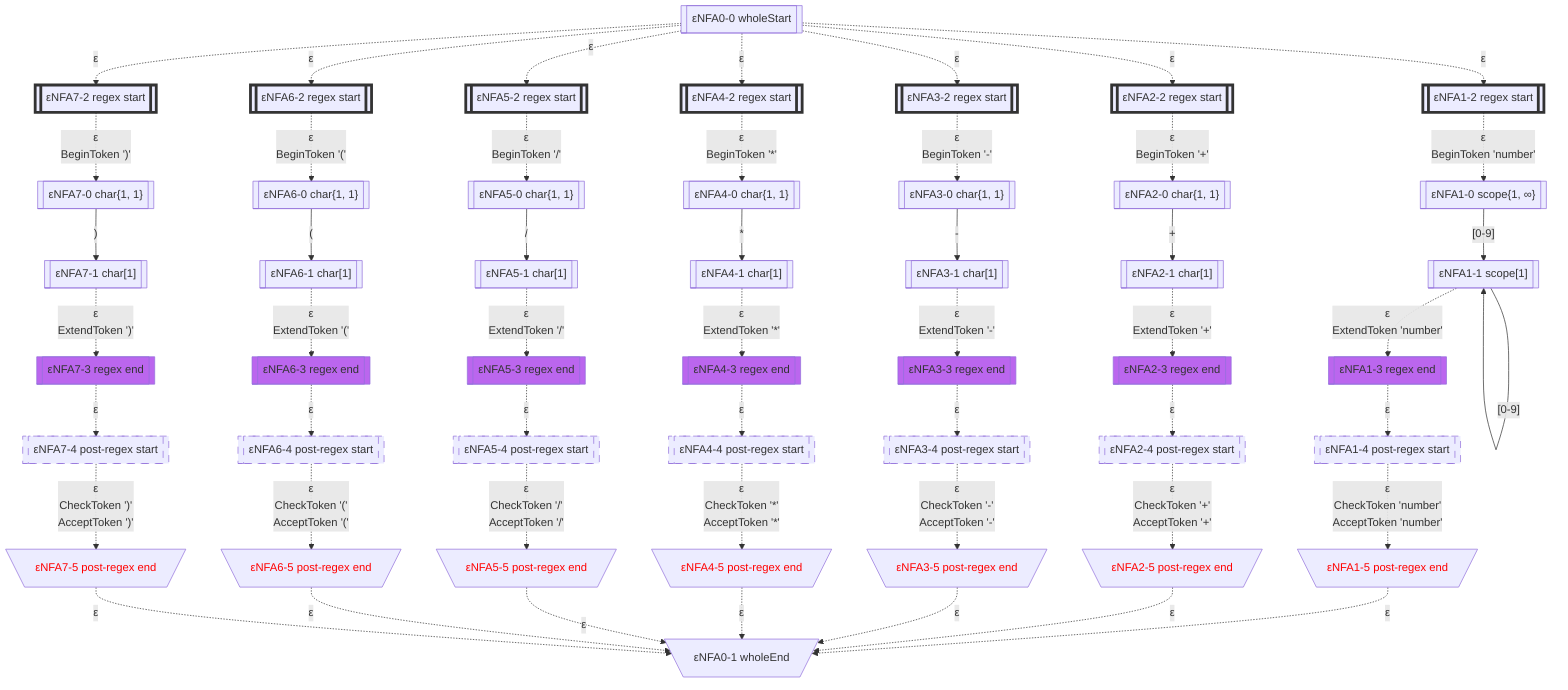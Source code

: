 flowchart
classDef c0001 color:#FF0000;
classDef c0010 stroke-dasharray: 10 10;
classDef c0011 stroke-dasharray: 10 10,color:#FF0000;
classDef c0100 fill:#BB66EE;
classDef c0101 fill:#BB66EE,color:#FF0000;
classDef c0110 fill:#BB66EE,stroke-dasharray: 10 10;
classDef c0111 fill:#BB66EE,stroke-dasharray: 10 10,color:#FF0000;
classDef c1000 stroke:#333,stroke-width:4px;
classDef c1001 stroke:#333,stroke-width:4px,color:#FF0000;
classDef c1010 stroke:#333,stroke-width:4px,stroke-dasharray: 10 10;
classDef c1011 stroke:#333,stroke-width:4px,stroke-dasharray: 10 10,color:#FF0000;
classDef c1100 stroke:#333,stroke-width:4px,fill:#BB66EE;
classDef c1101 stroke:#333,stroke-width:4px,fill:#BB66EE,color:#FF0000;
classDef c1110 stroke:#333,stroke-width:4px,fill:#BB66EE,stroke-dasharray: 10 10;
classDef c1111 stroke:#333,stroke-width:4px,fill:#BB66EE,stroke-dasharray: 10 10,color:#FF0000;
eNFA0_0_64636290[["εNFA0-0 wholeStart"]]
eNFA1_2_8097541[["εNFA1-2 regex start"]]
class eNFA1_2_8097541 c1000;
eNFA2_2_44855704[["εNFA2-2 regex start"]]
class eNFA2_2_44855704 c1000;
eNFA3_2_31719739[["εNFA3-2 regex start"]]
class eNFA3_2_31719739 c1000;
eNFA4_2_27365507[["εNFA4-2 regex start"]]
class eNFA4_2_27365507 c1000;
eNFA5_2_57656175[["εNFA5-2 regex start"]]
class eNFA5_2_57656175 c1000;
eNFA6_2_21913016[["εNFA6-2 regex start"]]
class eNFA6_2_21913016 c1000;
eNFA7_2_6883221[["εNFA7-2 regex start"]]
class eNFA7_2_6883221 c1000;
eNFA1_0_27440617[["εNFA1-0 scope{1, ∞}"]]
eNFA2_0_17792110[["εNFA2-0 char{1, 1}"]]
eNFA3_0_19162058[["εNFA3-0 char{1, 1}"]]
eNFA4_0_2013564[["εNFA4-0 char{1, 1}"]]
eNFA5_0_39638585[["εNFA5-0 char{1, 1}"]]
eNFA6_0_30123835[["εNFA6-0 char{1, 1}"]]
eNFA7_0_20670010[["εNFA7-0 char{1, 1}"]]
eNFA1_1_3048957[["εNFA1-1 scope[1]"]]
eNFA2_1_25911262[["εNFA2-1 char[1]"]]
eNFA3_1_38240801[["εNFA3-1 char[1]"]]
eNFA4_1_18122076[["εNFA4-1 char[1]"]]
eNFA5_1_21202951[["εNFA5-1 char[1]"]]
eNFA6_1_2679067[["εNFA6-1 char[1]"]]
eNFA7_1_51812368[["εNFA7-1 char[1]"]]
eNFA1_3_45638969[["εNFA1-3 regex end"]]
class eNFA1_3_45638969 c0100;
eNFA2_3_31874772[["εNFA2-3 regex end"]]
class eNFA2_3_31874772 c0100;
eNFA3_3_8622890[["εNFA3-3 regex end"]]
class eNFA3_3_8622890 c0100;
eNFA4_3_28880957[["εNFA4-3 regex end"]]
class eNFA4_3_28880957 c0100;
eNFA5_3_56608836[["εNFA5-3 regex end"]]
class eNFA5_3_56608836 c0100;
eNFA6_3_24111608[["εNFA6-3 regex end"]]
class eNFA6_3_24111608 c0100;
eNFA7_3_63658128[["εNFA7-3 regex end"]]
class eNFA7_3_63658128 c0100;
eNFA1_4_5769005[["εNFA1-4 post-regex start"]]
class eNFA1_4_5769005 c0010;
eNFA2_4_18437496[["εNFA2-4 post-regex start"]]
class eNFA2_4_18437496 c0010;
eNFA3_4_10497152[["εNFA3-4 post-regex start"]]
class eNFA3_4_10497152 c0010;
eNFA4_4_58602024[["εNFA4-4 post-regex start"]]
class eNFA4_4_58602024 c0010;
eNFA5_4_39717481[["εNFA5-4 post-regex start"]]
class eNFA5_4_39717481 c0010;
eNFA6_4_15677883[["εNFA6-4 post-regex start"]]
class eNFA6_4_15677883 c0010;
eNFA7_4_36052245[["εNFA7-4 post-regex start"]]
class eNFA7_4_36052245 c0010;
eNFA1_5_51921052[\"εNFA1-5 post-regex end"/]
class eNFA1_5_51921052 c0001;
eNFA2_5_1048160[\"εNFA2-5 post-regex end"/]
class eNFA2_5_1048160 c0001;
eNFA3_5_17042198[\"εNFA3-5 post-regex end"/]
class eNFA3_5_17042198 c0001;
eNFA4_5_44962972[\"εNFA4-5 post-regex end"/]
class eNFA4_5_44962972 c0001;
eNFA5_5_49143529[\"εNFA5-5 post-regex end"/]
class eNFA5_5_49143529 c0001;
eNFA6_5_62999416[\"εNFA6-5 post-regex end"/]
class eNFA6_5_62999416 c0001;
eNFA7_5_61948991[\"εNFA7-5 post-regex end"/]
class eNFA7_5_61948991 c0001;
eNFA0_1_9433441[\"εNFA0-1 wholeEnd"/]
eNFA0_0_64636290 -.->|"ε"|eNFA1_2_8097541
eNFA0_0_64636290 -.->|"ε"|eNFA2_2_44855704
eNFA0_0_64636290 -.->|"ε"|eNFA3_2_31719739
eNFA0_0_64636290 -.->|"ε"|eNFA4_2_27365507
eNFA0_0_64636290 -.->|"ε"|eNFA5_2_57656175
eNFA0_0_64636290 -.->|"ε"|eNFA6_2_21913016
eNFA0_0_64636290 -.->|"ε"|eNFA7_2_6883221
eNFA1_2_8097541 -.->|"ε
BeginToken 'number'"|eNFA1_0_27440617
eNFA2_2_44855704 -.->|"ε
BeginToken '+'"|eNFA2_0_17792110
eNFA3_2_31719739 -.->|"ε
BeginToken '-'"|eNFA3_0_19162058
eNFA4_2_27365507 -.->|"ε
BeginToken '*'"|eNFA4_0_2013564
eNFA5_2_57656175 -.->|"ε
BeginToken '/'"|eNFA5_0_39638585
eNFA6_2_21913016 -.->|"ε
BeginToken '('"|eNFA6_0_30123835
eNFA7_2_6883221 -.->|"ε
BeginToken ')'"|eNFA7_0_20670010
eNFA1_0_27440617 -->|"[0-9]"|eNFA1_1_3048957
eNFA2_0_17792110 -->|"+"|eNFA2_1_25911262
eNFA3_0_19162058 -->|"-"|eNFA3_1_38240801
eNFA4_0_2013564 -->|"*"|eNFA4_1_18122076
eNFA5_0_39638585 -->|"/"|eNFA5_1_21202951
eNFA6_0_30123835 -->|"("|eNFA6_1_2679067
eNFA7_0_20670010 -->|")"|eNFA7_1_51812368
eNFA1_1_3048957 -->|"[0-9]"|eNFA1_1_3048957
eNFA1_1_3048957 -.->|"ε
ExtendToken 'number'"|eNFA1_3_45638969
eNFA2_1_25911262 -.->|"ε
ExtendToken '+'"|eNFA2_3_31874772
eNFA3_1_38240801 -.->|"ε
ExtendToken '-'"|eNFA3_3_8622890
eNFA4_1_18122076 -.->|"ε
ExtendToken '*'"|eNFA4_3_28880957
eNFA5_1_21202951 -.->|"ε
ExtendToken '/'"|eNFA5_3_56608836
eNFA6_1_2679067 -.->|"ε
ExtendToken '('"|eNFA6_3_24111608
eNFA7_1_51812368 -.->|"ε
ExtendToken ')'"|eNFA7_3_63658128
eNFA1_3_45638969 -.->|"ε"|eNFA1_4_5769005
eNFA2_3_31874772 -.->|"ε"|eNFA2_4_18437496
eNFA3_3_8622890 -.->|"ε"|eNFA3_4_10497152
eNFA4_3_28880957 -.->|"ε"|eNFA4_4_58602024
eNFA5_3_56608836 -.->|"ε"|eNFA5_4_39717481
eNFA6_3_24111608 -.->|"ε"|eNFA6_4_15677883
eNFA7_3_63658128 -.->|"ε"|eNFA7_4_36052245
eNFA1_4_5769005 -.->|"ε
CheckToken 'number'
AcceptToken 'number'"|eNFA1_5_51921052
eNFA2_4_18437496 -.->|"ε
CheckToken '+'
AcceptToken '+'"|eNFA2_5_1048160
eNFA3_4_10497152 -.->|"ε
CheckToken '-'
AcceptToken '-'"|eNFA3_5_17042198
eNFA4_4_58602024 -.->|"ε
CheckToken '*'
AcceptToken '*'"|eNFA4_5_44962972
eNFA5_4_39717481 -.->|"ε
CheckToken '/'
AcceptToken '/'"|eNFA5_5_49143529
eNFA6_4_15677883 -.->|"ε
CheckToken '('
AcceptToken '('"|eNFA6_5_62999416
eNFA7_4_36052245 -.->|"ε
CheckToken ')'
AcceptToken ')'"|eNFA7_5_61948991
eNFA1_5_51921052 -.->|"ε"|eNFA0_1_9433441
eNFA2_5_1048160 -.->|"ε"|eNFA0_1_9433441
eNFA3_5_17042198 -.->|"ε"|eNFA0_1_9433441
eNFA4_5_44962972 -.->|"ε"|eNFA0_1_9433441
eNFA5_5_49143529 -.->|"ε"|eNFA0_1_9433441
eNFA6_5_62999416 -.->|"ε"|eNFA0_1_9433441
eNFA7_5_61948991 -.->|"ε"|eNFA0_1_9433441